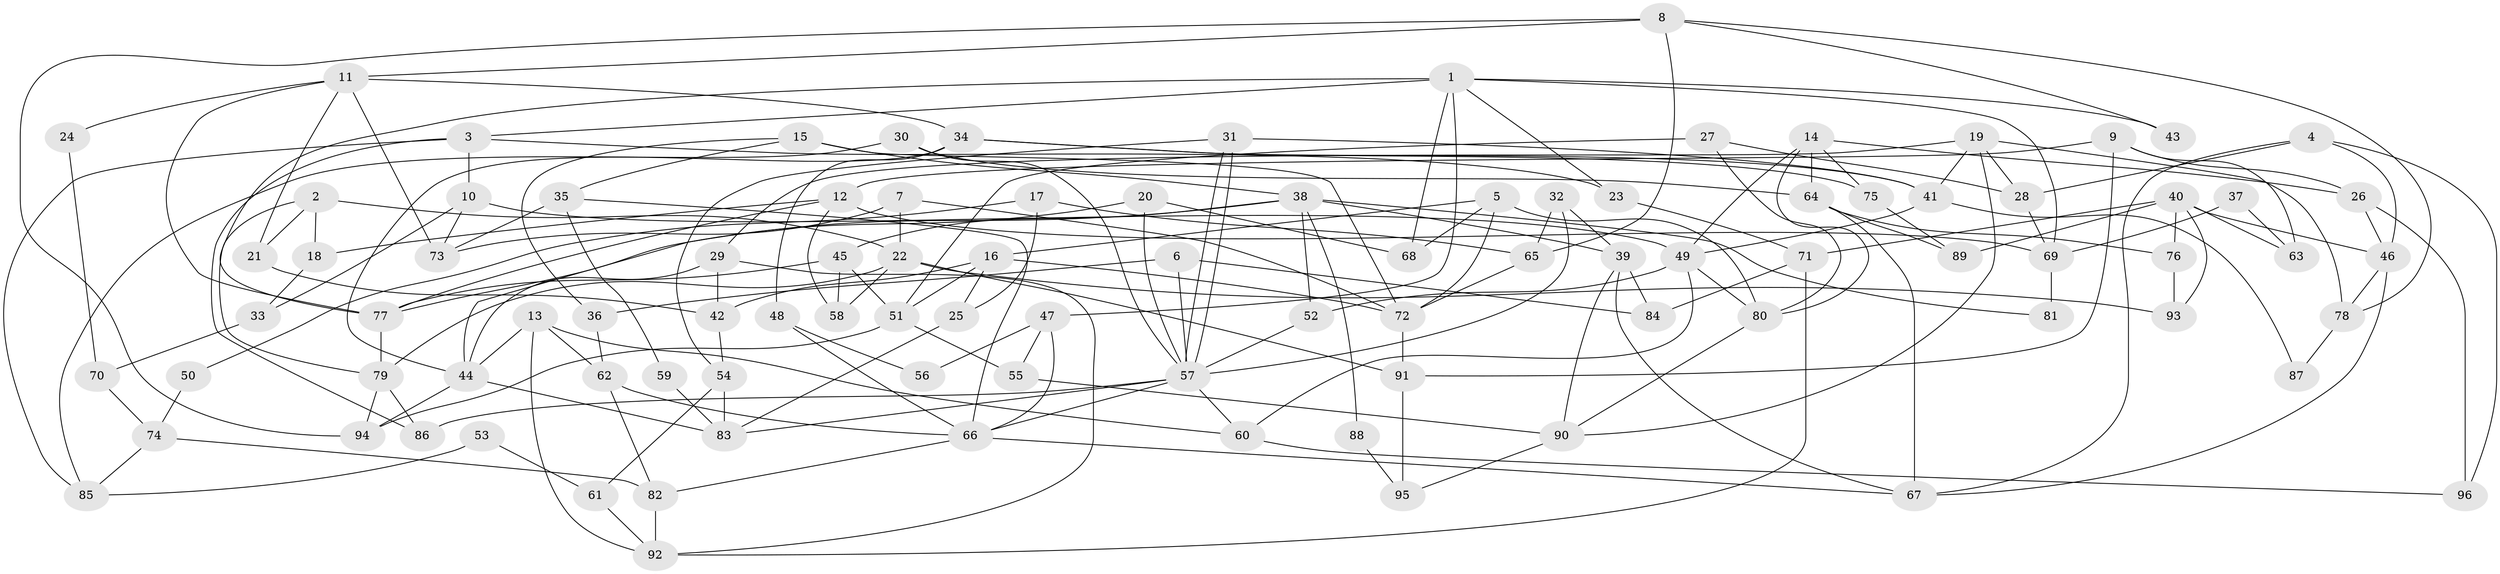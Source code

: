 // coarse degree distribution, {5: 0.19298245614035087, 4: 0.22807017543859648, 3: 0.22807017543859648, 8: 0.03508771929824561, 11: 0.017543859649122806, 10: 0.03508771929824561, 14: 0.017543859649122806, 9: 0.03508771929824561, 6: 0.08771929824561403, 2: 0.07017543859649122, 7: 0.017543859649122806, 15: 0.017543859649122806, 1: 0.017543859649122806}
// Generated by graph-tools (version 1.1) at 2025/18/03/04/25 18:18:32]
// undirected, 96 vertices, 192 edges
graph export_dot {
graph [start="1"]
  node [color=gray90,style=filled];
  1;
  2;
  3;
  4;
  5;
  6;
  7;
  8;
  9;
  10;
  11;
  12;
  13;
  14;
  15;
  16;
  17;
  18;
  19;
  20;
  21;
  22;
  23;
  24;
  25;
  26;
  27;
  28;
  29;
  30;
  31;
  32;
  33;
  34;
  35;
  36;
  37;
  38;
  39;
  40;
  41;
  42;
  43;
  44;
  45;
  46;
  47;
  48;
  49;
  50;
  51;
  52;
  53;
  54;
  55;
  56;
  57;
  58;
  59;
  60;
  61;
  62;
  63;
  64;
  65;
  66;
  67;
  68;
  69;
  70;
  71;
  72;
  73;
  74;
  75;
  76;
  77;
  78;
  79;
  80;
  81;
  82;
  83;
  84;
  85;
  86;
  87;
  88;
  89;
  90;
  91;
  92;
  93;
  94;
  95;
  96;
  1 -- 77;
  1 -- 23;
  1 -- 3;
  1 -- 43;
  1 -- 47;
  1 -- 68;
  1 -- 69;
  2 -- 22;
  2 -- 79;
  2 -- 18;
  2 -- 21;
  3 -- 86;
  3 -- 10;
  3 -- 23;
  3 -- 85;
  4 -- 67;
  4 -- 28;
  4 -- 46;
  4 -- 96;
  5 -- 68;
  5 -- 72;
  5 -- 16;
  5 -- 80;
  6 -- 36;
  6 -- 57;
  6 -- 84;
  7 -- 22;
  7 -- 72;
  7 -- 73;
  8 -- 11;
  8 -- 65;
  8 -- 43;
  8 -- 78;
  8 -- 94;
  9 -- 91;
  9 -- 12;
  9 -- 26;
  9 -- 63;
  10 -- 73;
  10 -- 33;
  10 -- 49;
  11 -- 34;
  11 -- 21;
  11 -- 24;
  11 -- 73;
  11 -- 77;
  12 -- 77;
  12 -- 69;
  12 -- 18;
  12 -- 58;
  13 -- 60;
  13 -- 44;
  13 -- 62;
  13 -- 92;
  14 -- 49;
  14 -- 80;
  14 -- 26;
  14 -- 64;
  14 -- 75;
  15 -- 35;
  15 -- 38;
  15 -- 36;
  15 -- 72;
  16 -- 51;
  16 -- 25;
  16 -- 42;
  16 -- 72;
  17 -- 65;
  17 -- 25;
  17 -- 50;
  18 -- 33;
  19 -- 78;
  19 -- 41;
  19 -- 28;
  19 -- 29;
  19 -- 90;
  20 -- 57;
  20 -- 44;
  20 -- 68;
  21 -- 42;
  22 -- 93;
  22 -- 58;
  22 -- 79;
  22 -- 91;
  23 -- 71;
  24 -- 70;
  25 -- 83;
  26 -- 46;
  26 -- 96;
  27 -- 51;
  27 -- 80;
  27 -- 28;
  28 -- 69;
  29 -- 92;
  29 -- 42;
  29 -- 44;
  30 -- 57;
  30 -- 64;
  30 -- 85;
  31 -- 54;
  31 -- 57;
  31 -- 57;
  31 -- 41;
  32 -- 39;
  32 -- 57;
  32 -- 65;
  33 -- 70;
  34 -- 41;
  34 -- 44;
  34 -- 48;
  34 -- 75;
  35 -- 66;
  35 -- 73;
  35 -- 59;
  36 -- 62;
  37 -- 69;
  37 -- 63;
  38 -- 77;
  38 -- 39;
  38 -- 45;
  38 -- 52;
  38 -- 81;
  38 -- 88;
  39 -- 84;
  39 -- 90;
  39 -- 67;
  40 -- 46;
  40 -- 89;
  40 -- 63;
  40 -- 71;
  40 -- 76;
  40 -- 93;
  41 -- 49;
  41 -- 87;
  42 -- 54;
  44 -- 94;
  44 -- 83;
  45 -- 51;
  45 -- 58;
  45 -- 77;
  46 -- 67;
  46 -- 78;
  47 -- 66;
  47 -- 55;
  47 -- 56;
  48 -- 66;
  48 -- 56;
  49 -- 60;
  49 -- 52;
  49 -- 80;
  50 -- 74;
  51 -- 55;
  51 -- 94;
  52 -- 57;
  53 -- 85;
  53 -- 61;
  54 -- 83;
  54 -- 61;
  55 -- 90;
  57 -- 60;
  57 -- 66;
  57 -- 83;
  57 -- 86;
  59 -- 83;
  60 -- 96;
  61 -- 92;
  62 -- 66;
  62 -- 82;
  64 -- 67;
  64 -- 76;
  64 -- 89;
  65 -- 72;
  66 -- 67;
  66 -- 82;
  69 -- 81;
  70 -- 74;
  71 -- 92;
  71 -- 84;
  72 -- 91;
  74 -- 85;
  74 -- 82;
  75 -- 89;
  76 -- 93;
  77 -- 79;
  78 -- 87;
  79 -- 86;
  79 -- 94;
  80 -- 90;
  82 -- 92;
  88 -- 95;
  90 -- 95;
  91 -- 95;
}
